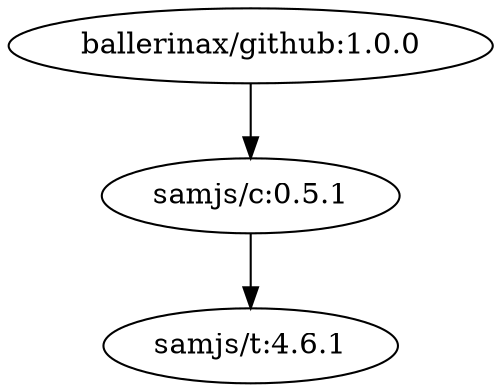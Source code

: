 digraph "ballerinax/github:1.0.0" {
    "ballerinax/github:1.0.0" -> "samjs/c:0.5.1"
    "samjs/c:0.5.1" -> "samjs/t:4.6.1"
}